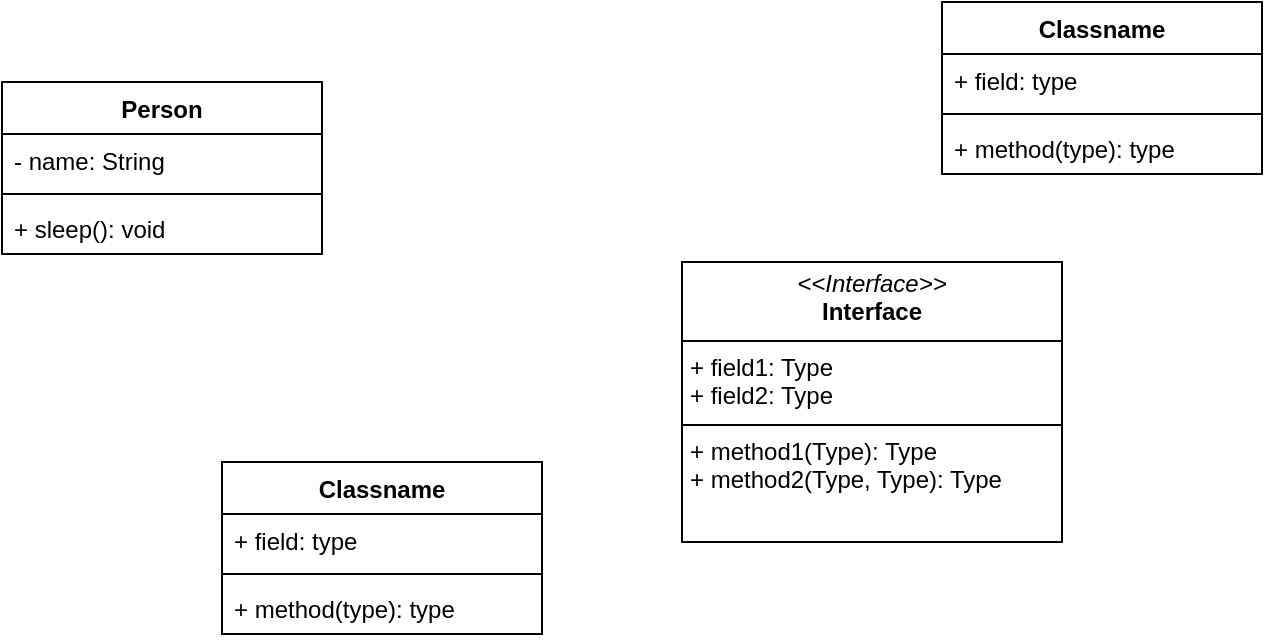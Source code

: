<?xml version="1.0" encoding="UTF-8"?>
<mxfile version="25.0.2"><diagram name="Page-1" id="GuWauUdIhN3XsOMZZW4m"><mxGraphModel dx="864" dy="508" grid="1" gridSize="10" guides="1" tooltips="1" connect="1" arrows="1" fold="1" page="1" pageScale="1" pageWidth="850" pageHeight="1100" math="0" shadow="0"><root><mxCell id="0"/><mxCell id="1" parent="0"/><mxCell id="BF3aoCDHY-WJC00i9Qw7-1" value="Person" style="swimlane;fontStyle=1;align=center;verticalAlign=top;childLayout=stackLayout;horizontal=1;startSize=26;horizontalStack=0;resizeParent=1;resizeParentMax=0;resizeLast=0;collapsible=1;marginBottom=0;whiteSpace=wrap;html=1;" parent="1" vertex="1"><mxGeometry x="70" y="100" width="160" height="86" as="geometry"/></mxCell><mxCell id="BF3aoCDHY-WJC00i9Qw7-2" value="- name: String" style="text;strokeColor=none;fillColor=none;align=left;verticalAlign=top;spacingLeft=4;spacingRight=4;overflow=hidden;rotatable=0;points=[[0,0.5],[1,0.5]];portConstraint=eastwest;whiteSpace=wrap;html=1;" parent="BF3aoCDHY-WJC00i9Qw7-1" vertex="1"><mxGeometry y="26" width="160" height="26" as="geometry"/></mxCell><mxCell id="BF3aoCDHY-WJC00i9Qw7-3" value="" style="line;strokeWidth=1;fillColor=none;align=left;verticalAlign=middle;spacingTop=-1;spacingLeft=3;spacingRight=3;rotatable=0;labelPosition=right;points=[];portConstraint=eastwest;strokeColor=inherit;" parent="BF3aoCDHY-WJC00i9Qw7-1" vertex="1"><mxGeometry y="52" width="160" height="8" as="geometry"/></mxCell><mxCell id="BF3aoCDHY-WJC00i9Qw7-4" value="+ sleep(): void" style="text;strokeColor=none;fillColor=none;align=left;verticalAlign=top;spacingLeft=4;spacingRight=4;overflow=hidden;rotatable=0;points=[[0,0.5],[1,0.5]];portConstraint=eastwest;whiteSpace=wrap;html=1;" parent="BF3aoCDHY-WJC00i9Qw7-1" vertex="1"><mxGeometry y="60" width="160" height="26" as="geometry"/></mxCell><mxCell id="AUASVlZHlGELpS70Rtc1-1" value="Classname" style="swimlane;fontStyle=1;align=center;verticalAlign=top;childLayout=stackLayout;horizontal=1;startSize=26;horizontalStack=0;resizeParent=1;resizeParentMax=0;resizeLast=0;collapsible=1;marginBottom=0;whiteSpace=wrap;html=1;" vertex="1" parent="1"><mxGeometry x="180" y="290" width="160" height="86" as="geometry"/></mxCell><mxCell id="AUASVlZHlGELpS70Rtc1-2" value="+ field: type" style="text;strokeColor=none;fillColor=none;align=left;verticalAlign=top;spacingLeft=4;spacingRight=4;overflow=hidden;rotatable=0;points=[[0,0.5],[1,0.5]];portConstraint=eastwest;whiteSpace=wrap;html=1;" vertex="1" parent="AUASVlZHlGELpS70Rtc1-1"><mxGeometry y="26" width="160" height="26" as="geometry"/></mxCell><mxCell id="AUASVlZHlGELpS70Rtc1-3" value="" style="line;strokeWidth=1;fillColor=none;align=left;verticalAlign=middle;spacingTop=-1;spacingLeft=3;spacingRight=3;rotatable=0;labelPosition=right;points=[];portConstraint=eastwest;strokeColor=inherit;" vertex="1" parent="AUASVlZHlGELpS70Rtc1-1"><mxGeometry y="52" width="160" height="8" as="geometry"/></mxCell><mxCell id="AUASVlZHlGELpS70Rtc1-4" value="+ method(type): type" style="text;strokeColor=none;fillColor=none;align=left;verticalAlign=top;spacingLeft=4;spacingRight=4;overflow=hidden;rotatable=0;points=[[0,0.5],[1,0.5]];portConstraint=eastwest;whiteSpace=wrap;html=1;" vertex="1" parent="AUASVlZHlGELpS70Rtc1-1"><mxGeometry y="60" width="160" height="26" as="geometry"/></mxCell><mxCell id="AUASVlZHlGELpS70Rtc1-10" value="Classname" style="swimlane;fontStyle=1;align=center;verticalAlign=top;childLayout=stackLayout;horizontal=1;startSize=26;horizontalStack=0;resizeParent=1;resizeParentMax=0;resizeLast=0;collapsible=1;marginBottom=0;whiteSpace=wrap;html=1;" vertex="1" parent="1"><mxGeometry x="540" y="60" width="160" height="86" as="geometry"/></mxCell><mxCell id="AUASVlZHlGELpS70Rtc1-11" value="+ field: type" style="text;strokeColor=none;fillColor=none;align=left;verticalAlign=top;spacingLeft=4;spacingRight=4;overflow=hidden;rotatable=0;points=[[0,0.5],[1,0.5]];portConstraint=eastwest;whiteSpace=wrap;html=1;" vertex="1" parent="AUASVlZHlGELpS70Rtc1-10"><mxGeometry y="26" width="160" height="26" as="geometry"/></mxCell><mxCell id="AUASVlZHlGELpS70Rtc1-12" value="" style="line;strokeWidth=1;fillColor=none;align=left;verticalAlign=middle;spacingTop=-1;spacingLeft=3;spacingRight=3;rotatable=0;labelPosition=right;points=[];portConstraint=eastwest;strokeColor=inherit;" vertex="1" parent="AUASVlZHlGELpS70Rtc1-10"><mxGeometry y="52" width="160" height="8" as="geometry"/></mxCell><mxCell id="AUASVlZHlGELpS70Rtc1-13" value="+ method(type): type" style="text;strokeColor=none;fillColor=none;align=left;verticalAlign=top;spacingLeft=4;spacingRight=4;overflow=hidden;rotatable=0;points=[[0,0.5],[1,0.5]];portConstraint=eastwest;whiteSpace=wrap;html=1;" vertex="1" parent="AUASVlZHlGELpS70Rtc1-10"><mxGeometry y="60" width="160" height="26" as="geometry"/></mxCell><mxCell id="AUASVlZHlGELpS70Rtc1-16" value="&lt;p style=&quot;margin:0px;margin-top:4px;text-align:center;&quot;&gt;&lt;i&gt;&amp;lt;&amp;lt;Interface&amp;gt;&amp;gt;&lt;/i&gt;&lt;br/&gt;&lt;b&gt;Interface&lt;/b&gt;&lt;/p&gt;&lt;hr size=&quot;1&quot; style=&quot;border-style:solid;&quot;/&gt;&lt;p style=&quot;margin:0px;margin-left:4px;&quot;&gt;+ field1: Type&lt;br/&gt;+ field2: Type&lt;/p&gt;&lt;hr size=&quot;1&quot; style=&quot;border-style:solid;&quot;/&gt;&lt;p style=&quot;margin:0px;margin-left:4px;&quot;&gt;+ method1(Type): Type&lt;br/&gt;+ method2(Type, Type): Type&lt;/p&gt;" style="verticalAlign=top;align=left;overflow=fill;html=1;whiteSpace=wrap;" vertex="1" parent="1"><mxGeometry x="410" y="190" width="190" height="140" as="geometry"/></mxCell></root></mxGraphModel></diagram></mxfile>